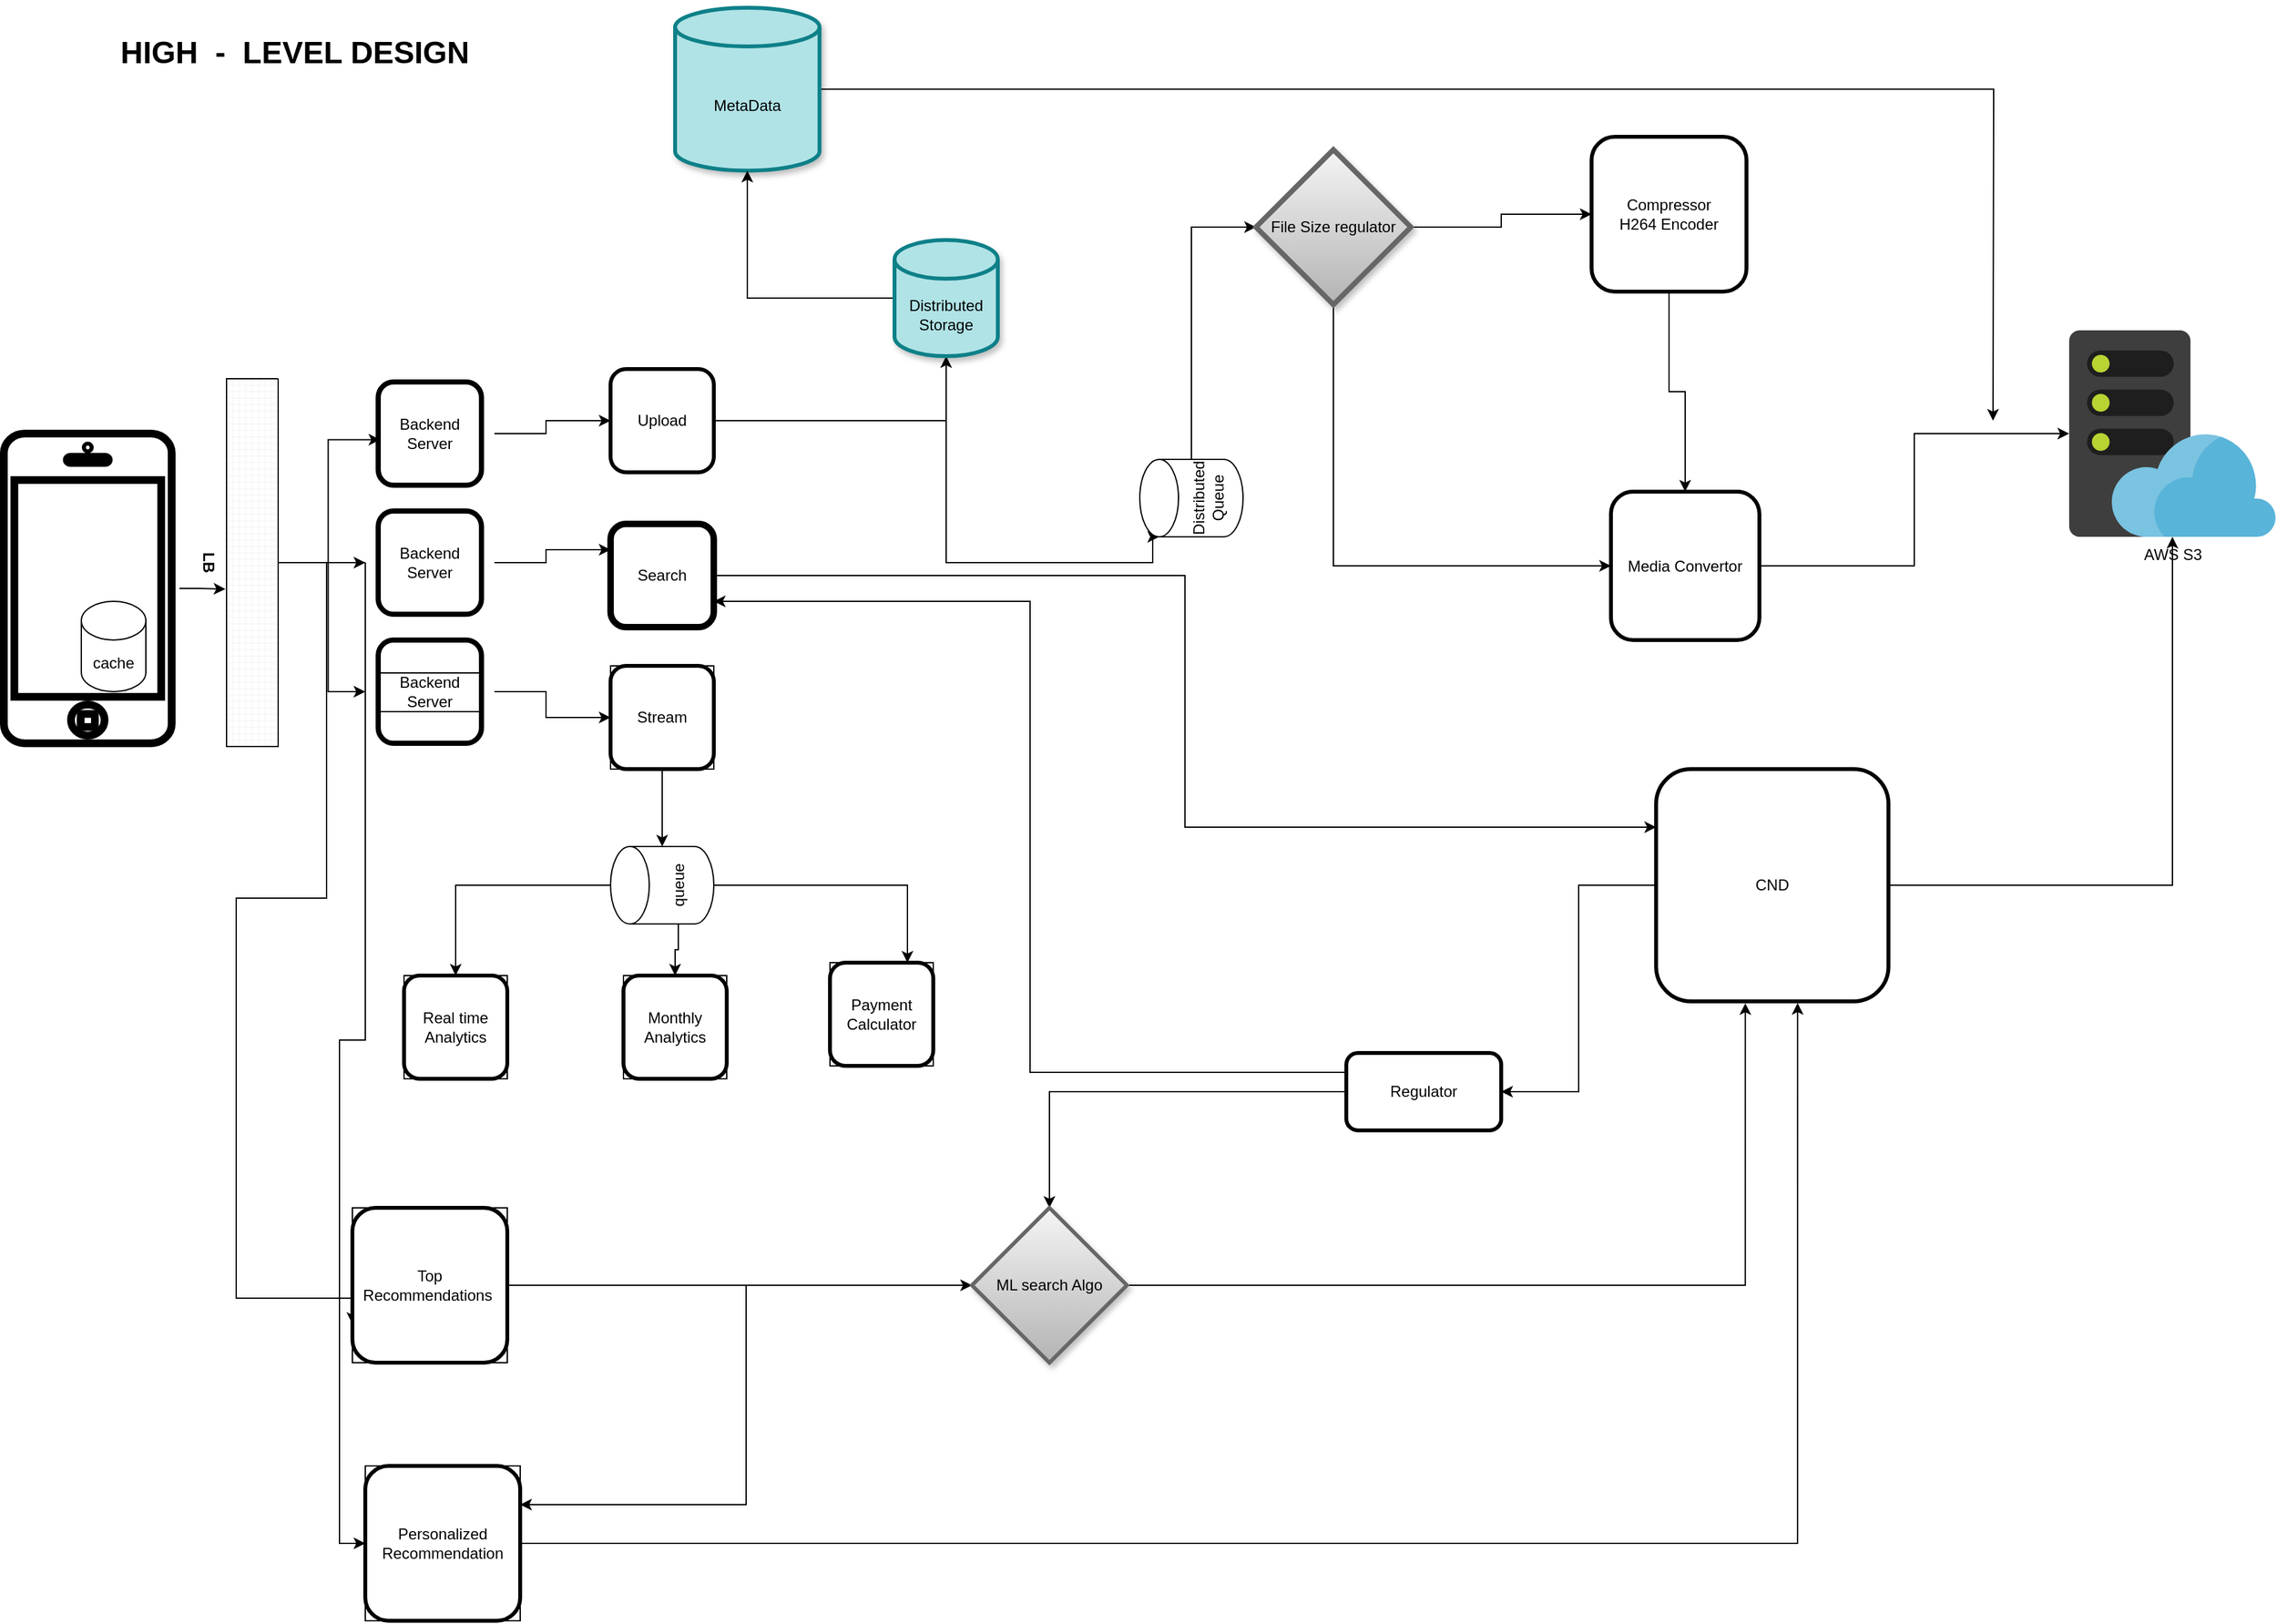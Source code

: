 <mxfile version="21.3.6" type="github">
  <diagram name="Page-1" id="n2liNgtz6i9wZgeHhrPj">
    <mxGraphModel dx="1467" dy="807" grid="1" gridSize="10" guides="1" tooltips="1" connect="1" arrows="1" fold="1" page="1" pageScale="1" pageWidth="850" pageHeight="1100" math="0" shadow="0">
      <root>
        <mxCell id="0" />
        <mxCell id="1" parent="0" />
        <mxCell id="R2Huf-4r1oj2iXr34D1d-58" style="edgeStyle=orthogonalEdgeStyle;rounded=0;orthogonalLoop=1;jettySize=auto;html=1;entryX=0.572;entryY=1.023;entryDx=0;entryDy=0;entryPerimeter=0;" edge="1" parent="1" source="R2Huf-4r1oj2iXr34D1d-1" target="R2Huf-4r1oj2iXr34D1d-2">
          <mxGeometry relative="1" as="geometry" />
        </mxCell>
        <mxCell id="R2Huf-4r1oj2iXr34D1d-1" value="" style="html=1;verticalLabelPosition=bottom;labelBackgroundColor=#ffffff;verticalAlign=top;shadow=0;dashed=0;strokeWidth=6;shape=mxgraph.ios7.misc.iphone;perimeterSpacing=6;rotation=0;" vertex="1" parent="1">
          <mxGeometry x="30" y="370" width="130" height="240" as="geometry" />
        </mxCell>
        <mxCell id="R2Huf-4r1oj2iXr34D1d-55" style="edgeStyle=orthogonalEdgeStyle;rounded=0;orthogonalLoop=1;jettySize=auto;html=1;exitX=0.5;exitY=0;exitDx=0;exitDy=0;exitPerimeter=0;entryX=0.116;entryY=0.547;entryDx=0;entryDy=0;entryPerimeter=0;" edge="1" parent="1" source="R2Huf-4r1oj2iXr34D1d-2" target="R2Huf-4r1oj2iXr34D1d-5">
          <mxGeometry relative="1" as="geometry" />
        </mxCell>
        <mxCell id="R2Huf-4r1oj2iXr34D1d-56" style="edgeStyle=orthogonalEdgeStyle;rounded=0;orthogonalLoop=1;jettySize=auto;html=1;" edge="1" parent="1" source="R2Huf-4r1oj2iXr34D1d-2" target="R2Huf-4r1oj2iXr34D1d-6">
          <mxGeometry relative="1" as="geometry" />
        </mxCell>
        <mxCell id="R2Huf-4r1oj2iXr34D1d-57" style="edgeStyle=orthogonalEdgeStyle;rounded=0;orthogonalLoop=1;jettySize=auto;html=1;" edge="1" parent="1" source="R2Huf-4r1oj2iXr34D1d-2" target="R2Huf-4r1oj2iXr34D1d-7">
          <mxGeometry relative="1" as="geometry" />
        </mxCell>
        <mxCell id="R2Huf-4r1oj2iXr34D1d-2" value="LB" style="verticalLabelPosition=bottom;verticalAlign=top;html=1;shape=mxgraph.basic.patternFillRect;fillStyle=grid;step=5;fillStrokeWidth=0.2;fillStrokeColor=#dddddd;rotation=90;fontStyle=1;whiteSpace=wrap;" vertex="1" parent="1">
          <mxGeometry x="80" y="450" width="285" height="40" as="geometry" />
        </mxCell>
        <mxCell id="R2Huf-4r1oj2iXr34D1d-52" style="edgeStyle=orthogonalEdgeStyle;rounded=0;orthogonalLoop=1;jettySize=auto;html=1;" edge="1" parent="1" source="R2Huf-4r1oj2iXr34D1d-5" target="R2Huf-4r1oj2iXr34D1d-9">
          <mxGeometry relative="1" as="geometry" />
        </mxCell>
        <mxCell id="R2Huf-4r1oj2iXr34D1d-5" value="Backend Server" style="whiteSpace=wrap;html=1;aspect=fixed;strokeWidth=4;rounded=1;glass=0;shadow=0;perimeterSpacing=10;" vertex="1" parent="1">
          <mxGeometry x="320" y="330" width="80" height="80" as="geometry" />
        </mxCell>
        <mxCell id="R2Huf-4r1oj2iXr34D1d-53" style="edgeStyle=orthogonalEdgeStyle;rounded=0;orthogonalLoop=1;jettySize=auto;html=1;entryX=0;entryY=0.25;entryDx=0;entryDy=0;" edge="1" parent="1" source="R2Huf-4r1oj2iXr34D1d-6" target="R2Huf-4r1oj2iXr34D1d-12">
          <mxGeometry relative="1" as="geometry" />
        </mxCell>
        <mxCell id="R2Huf-4r1oj2iXr34D1d-60" style="edgeStyle=orthogonalEdgeStyle;rounded=0;orthogonalLoop=1;jettySize=auto;html=1;entryX=0;entryY=0.75;entryDx=0;entryDy=0;" edge="1" parent="1" source="R2Huf-4r1oj2iXr34D1d-6" target="R2Huf-4r1oj2iXr34D1d-62">
          <mxGeometry relative="1" as="geometry">
            <mxPoint x="260" y="1030" as="targetPoint" />
            <Array as="points">
              <mxPoint x="280" y="470" />
              <mxPoint x="280" y="730" />
              <mxPoint x="210" y="730" />
              <mxPoint x="210" y="1040" />
            </Array>
          </mxGeometry>
        </mxCell>
        <mxCell id="R2Huf-4r1oj2iXr34D1d-68" style="edgeStyle=orthogonalEdgeStyle;rounded=0;orthogonalLoop=1;jettySize=auto;html=1;exitX=0;exitY=0.5;exitDx=0;exitDy=0;entryX=0;entryY=0.5;entryDx=0;entryDy=0;" edge="1" parent="1" source="R2Huf-4r1oj2iXr34D1d-6" target="R2Huf-4r1oj2iXr34D1d-67">
          <mxGeometry relative="1" as="geometry" />
        </mxCell>
        <mxCell id="R2Huf-4r1oj2iXr34D1d-6" value="Backend Server" style="whiteSpace=wrap;html=1;aspect=fixed;strokeWidth=4;rounded=1;glass=0;shadow=0;perimeterSpacing=10;" vertex="1" parent="1">
          <mxGeometry x="320" y="430" width="80" height="80" as="geometry" />
        </mxCell>
        <mxCell id="R2Huf-4r1oj2iXr34D1d-54" style="edgeStyle=orthogonalEdgeStyle;rounded=0;orthogonalLoop=1;jettySize=auto;html=1;" edge="1" parent="1" source="R2Huf-4r1oj2iXr34D1d-7" target="R2Huf-4r1oj2iXr34D1d-13">
          <mxGeometry relative="1" as="geometry" />
        </mxCell>
        <mxCell id="R2Huf-4r1oj2iXr34D1d-7" value="Backend Server" style="whiteSpace=wrap;html=1;aspect=fixed;labelBackgroundColor=default;labelBorderColor=default;strokeWidth=4;rounded=1;glass=0;shadow=0;perimeterSpacing=10;" vertex="1" parent="1">
          <mxGeometry x="320" y="530" width="80" height="80" as="geometry" />
        </mxCell>
        <mxCell id="R2Huf-4r1oj2iXr34D1d-8" value="&lt;h1&gt;&lt;b&gt;HIGH&amp;nbsp; -&amp;nbsp; LEVEL DESIGN&lt;/b&gt;&lt;/h1&gt;" style="text;html=1;align=center;verticalAlign=middle;resizable=0;points=[];autosize=1;strokeColor=none;fillColor=none;" vertex="1" parent="1">
          <mxGeometry x="110" y="40" width="290" height="70" as="geometry" />
        </mxCell>
        <mxCell id="R2Huf-4r1oj2iXr34D1d-22" style="edgeStyle=orthogonalEdgeStyle;rounded=0;orthogonalLoop=1;jettySize=auto;html=1;entryX=0.5;entryY=1;entryDx=0;entryDy=0;entryPerimeter=0;" edge="1" parent="1" source="R2Huf-4r1oj2iXr34D1d-9" target="R2Huf-4r1oj2iXr34D1d-19">
          <mxGeometry relative="1" as="geometry" />
        </mxCell>
        <mxCell id="R2Huf-4r1oj2iXr34D1d-9" value="Upload" style="whiteSpace=wrap;html=1;aspect=fixed;rounded=1;strokeWidth=3;" vertex="1" parent="1">
          <mxGeometry x="500" y="320" width="80" height="80" as="geometry" />
        </mxCell>
        <mxCell id="R2Huf-4r1oj2iXr34D1d-42" style="edgeStyle=orthogonalEdgeStyle;rounded=0;orthogonalLoop=1;jettySize=auto;html=1;exitX=1;exitY=0.5;exitDx=0;exitDy=0;entryX=0;entryY=0.25;entryDx=0;entryDy=0;" edge="1" parent="1" source="R2Huf-4r1oj2iXr34D1d-12" target="R2Huf-4r1oj2iXr34D1d-32">
          <mxGeometry relative="1" as="geometry" />
        </mxCell>
        <mxCell id="R2Huf-4r1oj2iXr34D1d-12" value="Search" style="whiteSpace=wrap;html=1;aspect=fixed;rounded=1;strokeWidth=5;" vertex="1" parent="1">
          <mxGeometry x="500" y="440" width="80" height="80" as="geometry" />
        </mxCell>
        <mxCell id="R2Huf-4r1oj2iXr34D1d-45" style="edgeStyle=orthogonalEdgeStyle;rounded=0;orthogonalLoop=1;jettySize=auto;html=1;exitX=0.5;exitY=1;exitDx=0;exitDy=0;" edge="1" parent="1" source="R2Huf-4r1oj2iXr34D1d-13" target="R2Huf-4r1oj2iXr34D1d-20">
          <mxGeometry relative="1" as="geometry" />
        </mxCell>
        <mxCell id="R2Huf-4r1oj2iXr34D1d-13" value="Stream" style="whiteSpace=wrap;html=1;aspect=fixed;" vertex="1" parent="1">
          <mxGeometry x="500" y="550" width="80" height="80" as="geometry" />
        </mxCell>
        <mxCell id="R2Huf-4r1oj2iXr34D1d-35" style="edgeStyle=orthogonalEdgeStyle;rounded=0;orthogonalLoop=1;jettySize=auto;html=1;exitX=1;exitY=0.5;exitDx=0;exitDy=0;exitPerimeter=0;" edge="1" parent="1" source="R2Huf-4r1oj2iXr34D1d-18">
          <mxGeometry relative="1" as="geometry">
            <mxPoint x="1571" y="360" as="targetPoint" />
          </mxGeometry>
        </mxCell>
        <mxCell id="R2Huf-4r1oj2iXr34D1d-18" value="MetaData" style="shape=cylinder3;whiteSpace=wrap;html=1;boundedLbl=1;backgroundOutline=1;size=15;rotation=0;strokeWidth=3;shadow=1;fillColor=#b0e3e6;strokeColor=#0e8088;" vertex="1" parent="1">
          <mxGeometry x="550" y="40" width="111.87" height="126.25" as="geometry" />
        </mxCell>
        <mxCell id="R2Huf-4r1oj2iXr34D1d-34" style="edgeStyle=orthogonalEdgeStyle;rounded=0;orthogonalLoop=1;jettySize=auto;html=1;exitX=0;exitY=0.5;exitDx=0;exitDy=0;exitPerimeter=0;" edge="1" parent="1" source="R2Huf-4r1oj2iXr34D1d-19" target="R2Huf-4r1oj2iXr34D1d-18">
          <mxGeometry relative="1" as="geometry" />
        </mxCell>
        <mxCell id="R2Huf-4r1oj2iXr34D1d-41" style="edgeStyle=orthogonalEdgeStyle;rounded=0;orthogonalLoop=1;jettySize=auto;html=1;exitX=0.5;exitY=1;exitDx=0;exitDy=0;exitPerimeter=0;entryX=0;entryY=0;entryDx=0;entryDy=15;entryPerimeter=0;" edge="1" parent="1" source="R2Huf-4r1oj2iXr34D1d-19" target="R2Huf-4r1oj2iXr34D1d-23">
          <mxGeometry relative="1" as="geometry">
            <Array as="points">
              <mxPoint x="760" y="470" />
              <mxPoint x="920" y="470" />
              <mxPoint x="920" y="450" />
            </Array>
          </mxGeometry>
        </mxCell>
        <mxCell id="R2Huf-4r1oj2iXr34D1d-19" value="Distributed Storage" style="shape=cylinder3;whiteSpace=wrap;html=1;boundedLbl=1;backgroundOutline=1;size=15;rotation=0;strokeWidth=3;shadow=1;fillColor=#b0e3e6;strokeColor=#0e8088;" vertex="1" parent="1">
          <mxGeometry x="720" y="220" width="80" height="90" as="geometry" />
        </mxCell>
        <mxCell id="R2Huf-4r1oj2iXr34D1d-46" style="edgeStyle=orthogonalEdgeStyle;rounded=0;orthogonalLoop=1;jettySize=auto;html=1;entryX=0.5;entryY=0;entryDx=0;entryDy=0;" edge="1" parent="1" source="R2Huf-4r1oj2iXr34D1d-20" target="R2Huf-4r1oj2iXr34D1d-28">
          <mxGeometry relative="1" as="geometry" />
        </mxCell>
        <mxCell id="R2Huf-4r1oj2iXr34D1d-47" style="edgeStyle=orthogonalEdgeStyle;rounded=0;orthogonalLoop=1;jettySize=auto;html=1;exitX=0;exitY=0;exitDx=0;exitDy=52.5;exitPerimeter=0;entryX=0.5;entryY=0;entryDx=0;entryDy=0;" edge="1" parent="1" source="R2Huf-4r1oj2iXr34D1d-20" target="R2Huf-4r1oj2iXr34D1d-29">
          <mxGeometry relative="1" as="geometry" />
        </mxCell>
        <mxCell id="R2Huf-4r1oj2iXr34D1d-48" style="edgeStyle=orthogonalEdgeStyle;rounded=0;orthogonalLoop=1;jettySize=auto;html=1;exitX=0.5;exitY=1;exitDx=0;exitDy=0;exitPerimeter=0;entryX=0.75;entryY=0;entryDx=0;entryDy=0;" edge="1" parent="1" source="R2Huf-4r1oj2iXr34D1d-20" target="R2Huf-4r1oj2iXr34D1d-30">
          <mxGeometry relative="1" as="geometry" />
        </mxCell>
        <mxCell id="R2Huf-4r1oj2iXr34D1d-20" value="queue" style="shape=cylinder3;whiteSpace=wrap;html=1;boundedLbl=1;backgroundOutline=1;size=15;rotation=-90;" vertex="1" parent="1">
          <mxGeometry x="510" y="680" width="60" height="80" as="geometry" />
        </mxCell>
        <mxCell id="R2Huf-4r1oj2iXr34D1d-40" style="edgeStyle=orthogonalEdgeStyle;rounded=0;orthogonalLoop=1;jettySize=auto;html=1;exitX=1;exitY=0.5;exitDx=0;exitDy=0;exitPerimeter=0;entryX=0;entryY=0.5;entryDx=0;entryDy=0;" edge="1" parent="1" source="R2Huf-4r1oj2iXr34D1d-23" target="R2Huf-4r1oj2iXr34D1d-24">
          <mxGeometry relative="1" as="geometry" />
        </mxCell>
        <mxCell id="R2Huf-4r1oj2iXr34D1d-23" value="Distributed Queue" style="shape=cylinder3;whiteSpace=wrap;html=1;boundedLbl=1;backgroundOutline=1;size=15;rotation=-90;" vertex="1" parent="1">
          <mxGeometry x="920" y="380" width="60" height="80" as="geometry" />
        </mxCell>
        <mxCell id="R2Huf-4r1oj2iXr34D1d-37" style="edgeStyle=orthogonalEdgeStyle;rounded=0;orthogonalLoop=1;jettySize=auto;html=1;exitX=1;exitY=0.5;exitDx=0;exitDy=0;entryX=0;entryY=0.5;entryDx=0;entryDy=0;" edge="1" parent="1" source="R2Huf-4r1oj2iXr34D1d-24" target="R2Huf-4r1oj2iXr34D1d-25">
          <mxGeometry relative="1" as="geometry" />
        </mxCell>
        <mxCell id="R2Huf-4r1oj2iXr34D1d-39" style="edgeStyle=orthogonalEdgeStyle;rounded=0;orthogonalLoop=1;jettySize=auto;html=1;exitX=0.5;exitY=1;exitDx=0;exitDy=0;entryX=0;entryY=0.5;entryDx=0;entryDy=0;" edge="1" parent="1" source="R2Huf-4r1oj2iXr34D1d-24" target="R2Huf-4r1oj2iXr34D1d-26">
          <mxGeometry relative="1" as="geometry" />
        </mxCell>
        <mxCell id="R2Huf-4r1oj2iXr34D1d-24" value="File Size regulator&lt;br&gt;" style="rhombus;whiteSpace=wrap;html=1;shadow=1;strokeWidth=4;fillColor=#f5f5f5;strokeColor=#666666;gradientColor=#b3b3b3;" vertex="1" parent="1">
          <mxGeometry x="1000" y="150" width="120" height="120" as="geometry" />
        </mxCell>
        <mxCell id="R2Huf-4r1oj2iXr34D1d-38" style="edgeStyle=orthogonalEdgeStyle;rounded=0;orthogonalLoop=1;jettySize=auto;html=1;exitX=0.5;exitY=1;exitDx=0;exitDy=0;" edge="1" parent="1" source="R2Huf-4r1oj2iXr34D1d-25" target="R2Huf-4r1oj2iXr34D1d-26">
          <mxGeometry relative="1" as="geometry" />
        </mxCell>
        <mxCell id="R2Huf-4r1oj2iXr34D1d-25" value="Compressor&lt;br&gt;H264 Encoder" style="whiteSpace=wrap;html=1;aspect=fixed;rounded=1;strokeWidth=3;" vertex="1" parent="1">
          <mxGeometry x="1260" y="140" width="120" height="120" as="geometry" />
        </mxCell>
        <mxCell id="R2Huf-4r1oj2iXr34D1d-36" style="edgeStyle=orthogonalEdgeStyle;rounded=0;orthogonalLoop=1;jettySize=auto;html=1;" edge="1" parent="1" source="R2Huf-4r1oj2iXr34D1d-26" target="R2Huf-4r1oj2iXr34D1d-27">
          <mxGeometry relative="1" as="geometry" />
        </mxCell>
        <mxCell id="R2Huf-4r1oj2iXr34D1d-26" value="Media Convertor" style="whiteSpace=wrap;html=1;aspect=fixed;rounded=1;strokeWidth=3;" vertex="1" parent="1">
          <mxGeometry x="1275" y="415" width="115" height="115" as="geometry" />
        </mxCell>
        <mxCell id="R2Huf-4r1oj2iXr34D1d-27" value="AWS S3" style="image;sketch=0;aspect=fixed;html=1;points=[];align=center;fontSize=12;image=img/lib/mscae/WebHosting.svg;" vertex="1" parent="1">
          <mxGeometry x="1630" y="290" width="160" height="160" as="geometry" />
        </mxCell>
        <mxCell id="R2Huf-4r1oj2iXr34D1d-28" value="Real time Analytics" style="whiteSpace=wrap;html=1;aspect=fixed;" vertex="1" parent="1">
          <mxGeometry x="340" y="790" width="80" height="80" as="geometry" />
        </mxCell>
        <mxCell id="R2Huf-4r1oj2iXr34D1d-29" value="Monthly Analytics" style="whiteSpace=wrap;html=1;aspect=fixed;" vertex="1" parent="1">
          <mxGeometry x="510" y="790" width="80" height="80" as="geometry" />
        </mxCell>
        <mxCell id="R2Huf-4r1oj2iXr34D1d-30" value="Payment Calculator" style="whiteSpace=wrap;html=1;aspect=fixed;" vertex="1" parent="1">
          <mxGeometry x="670" y="780" width="80" height="80" as="geometry" />
        </mxCell>
        <mxCell id="R2Huf-4r1oj2iXr34D1d-43" style="edgeStyle=orthogonalEdgeStyle;rounded=0;orthogonalLoop=1;jettySize=auto;html=1;entryX=1;entryY=0.5;entryDx=0;entryDy=0;" edge="1" parent="1" source="R2Huf-4r1oj2iXr34D1d-32" target="R2Huf-4r1oj2iXr34D1d-33">
          <mxGeometry relative="1" as="geometry" />
        </mxCell>
        <mxCell id="R2Huf-4r1oj2iXr34D1d-51" style="edgeStyle=orthogonalEdgeStyle;rounded=0;orthogonalLoop=1;jettySize=auto;html=1;" edge="1" parent="1" source="R2Huf-4r1oj2iXr34D1d-32" target="R2Huf-4r1oj2iXr34D1d-27">
          <mxGeometry relative="1" as="geometry" />
        </mxCell>
        <mxCell id="R2Huf-4r1oj2iXr34D1d-32" value="CND" style="whiteSpace=wrap;html=1;aspect=fixed;rounded=1;strokeWidth=3;" vertex="1" parent="1">
          <mxGeometry x="1310" y="630" width="180" height="180" as="geometry" />
        </mxCell>
        <mxCell id="R2Huf-4r1oj2iXr34D1d-44" style="edgeStyle=orthogonalEdgeStyle;rounded=0;orthogonalLoop=1;jettySize=auto;html=1;exitX=0;exitY=0.25;exitDx=0;exitDy=0;entryX=1;entryY=0.75;entryDx=0;entryDy=0;" edge="1" parent="1" source="R2Huf-4r1oj2iXr34D1d-33" target="R2Huf-4r1oj2iXr34D1d-12">
          <mxGeometry relative="1" as="geometry" />
        </mxCell>
        <mxCell id="R2Huf-4r1oj2iXr34D1d-65" style="edgeStyle=orthogonalEdgeStyle;rounded=0;orthogonalLoop=1;jettySize=auto;html=1;" edge="1" parent="1" source="R2Huf-4r1oj2iXr34D1d-33" target="R2Huf-4r1oj2iXr34D1d-63">
          <mxGeometry relative="1" as="geometry" />
        </mxCell>
        <mxCell id="R2Huf-4r1oj2iXr34D1d-33" value="Regulator" style="rounded=1;whiteSpace=wrap;html=1;strokeWidth=3;" vertex="1" parent="1">
          <mxGeometry x="1070" y="850" width="120" height="60" as="geometry" />
        </mxCell>
        <mxCell id="R2Huf-4r1oj2iXr34D1d-59" value="cache&lt;br&gt;" style="shape=cylinder3;whiteSpace=wrap;html=1;boundedLbl=1;backgroundOutline=1;size=15;" vertex="1" parent="1">
          <mxGeometry x="90" y="500" width="50" height="70" as="geometry" />
        </mxCell>
        <mxCell id="R2Huf-4r1oj2iXr34D1d-64" style="edgeStyle=orthogonalEdgeStyle;rounded=0;orthogonalLoop=1;jettySize=auto;html=1;exitX=1;exitY=0.5;exitDx=0;exitDy=0;" edge="1" parent="1" source="R2Huf-4r1oj2iXr34D1d-62" target="R2Huf-4r1oj2iXr34D1d-63">
          <mxGeometry relative="1" as="geometry" />
        </mxCell>
        <mxCell id="R2Huf-4r1oj2iXr34D1d-62" value="Top Recommendations&amp;nbsp;" style="whiteSpace=wrap;html=1;aspect=fixed;" vertex="1" parent="1">
          <mxGeometry x="300" y="970" width="120" height="120" as="geometry" />
        </mxCell>
        <mxCell id="R2Huf-4r1oj2iXr34D1d-66" style="edgeStyle=orthogonalEdgeStyle;rounded=0;orthogonalLoop=1;jettySize=auto;html=1;exitX=1;exitY=0.5;exitDx=0;exitDy=0;entryX=0.384;entryY=1.008;entryDx=0;entryDy=0;entryPerimeter=0;" edge="1" parent="1" source="R2Huf-4r1oj2iXr34D1d-63" target="R2Huf-4r1oj2iXr34D1d-32">
          <mxGeometry relative="1" as="geometry" />
        </mxCell>
        <mxCell id="R2Huf-4r1oj2iXr34D1d-70" style="edgeStyle=orthogonalEdgeStyle;rounded=0;orthogonalLoop=1;jettySize=auto;html=1;entryX=1;entryY=0.25;entryDx=0;entryDy=0;" edge="1" parent="1" source="R2Huf-4r1oj2iXr34D1d-63" target="R2Huf-4r1oj2iXr34D1d-67">
          <mxGeometry relative="1" as="geometry" />
        </mxCell>
        <mxCell id="R2Huf-4r1oj2iXr34D1d-63" value="ML search Algo" style="rhombus;whiteSpace=wrap;html=1;shadow=1;strokeWidth=3;fillColor=#f5f5f5;strokeColor=#666666;gradientColor=#b3b3b3;" vertex="1" parent="1">
          <mxGeometry x="780" y="970" width="120" height="120" as="geometry" />
        </mxCell>
        <mxCell id="R2Huf-4r1oj2iXr34D1d-69" style="edgeStyle=orthogonalEdgeStyle;rounded=0;orthogonalLoop=1;jettySize=auto;html=1;entryX=0.609;entryY=1.007;entryDx=0;entryDy=0;entryPerimeter=0;" edge="1" parent="1" source="R2Huf-4r1oj2iXr34D1d-67" target="R2Huf-4r1oj2iXr34D1d-32">
          <mxGeometry relative="1" as="geometry" />
        </mxCell>
        <mxCell id="R2Huf-4r1oj2iXr34D1d-67" value="Personalized Recommendation" style="whiteSpace=wrap;html=1;aspect=fixed;" vertex="1" parent="1">
          <mxGeometry x="310" y="1170" width="120" height="120" as="geometry" />
        </mxCell>
        <mxCell id="R2Huf-4r1oj2iXr34D1d-71" value="Top Recommendations&amp;nbsp;" style="whiteSpace=wrap;html=1;aspect=fixed;rounded=1;strokeWidth=3;" vertex="1" parent="1">
          <mxGeometry x="300" y="970" width="120" height="120" as="geometry" />
        </mxCell>
        <mxCell id="R2Huf-4r1oj2iXr34D1d-72" value="Personalized Recommendation" style="whiteSpace=wrap;html=1;aspect=fixed;rounded=1;strokeWidth=3;" vertex="1" parent="1">
          <mxGeometry x="310" y="1170" width="120" height="120" as="geometry" />
        </mxCell>
        <mxCell id="R2Huf-4r1oj2iXr34D1d-73" value="Real time Analytics" style="whiteSpace=wrap;html=1;aspect=fixed;rounded=1;strokeWidth=3;" vertex="1" parent="1">
          <mxGeometry x="340" y="790" width="80" height="80" as="geometry" />
        </mxCell>
        <mxCell id="R2Huf-4r1oj2iXr34D1d-74" value="Monthly Analytics" style="whiteSpace=wrap;html=1;aspect=fixed;rounded=1;strokeWidth=3;" vertex="1" parent="1">
          <mxGeometry x="510" y="790" width="80" height="80" as="geometry" />
        </mxCell>
        <mxCell id="R2Huf-4r1oj2iXr34D1d-75" value="Payment Calculator" style="whiteSpace=wrap;html=1;aspect=fixed;rounded=1;strokeWidth=3;" vertex="1" parent="1">
          <mxGeometry x="670" y="780" width="80" height="80" as="geometry" />
        </mxCell>
        <mxCell id="R2Huf-4r1oj2iXr34D1d-76" value="Stream" style="whiteSpace=wrap;html=1;aspect=fixed;rounded=1;strokeWidth=3;" vertex="1" parent="1">
          <mxGeometry x="500" y="550" width="80" height="80" as="geometry" />
        </mxCell>
      </root>
    </mxGraphModel>
  </diagram>
</mxfile>
